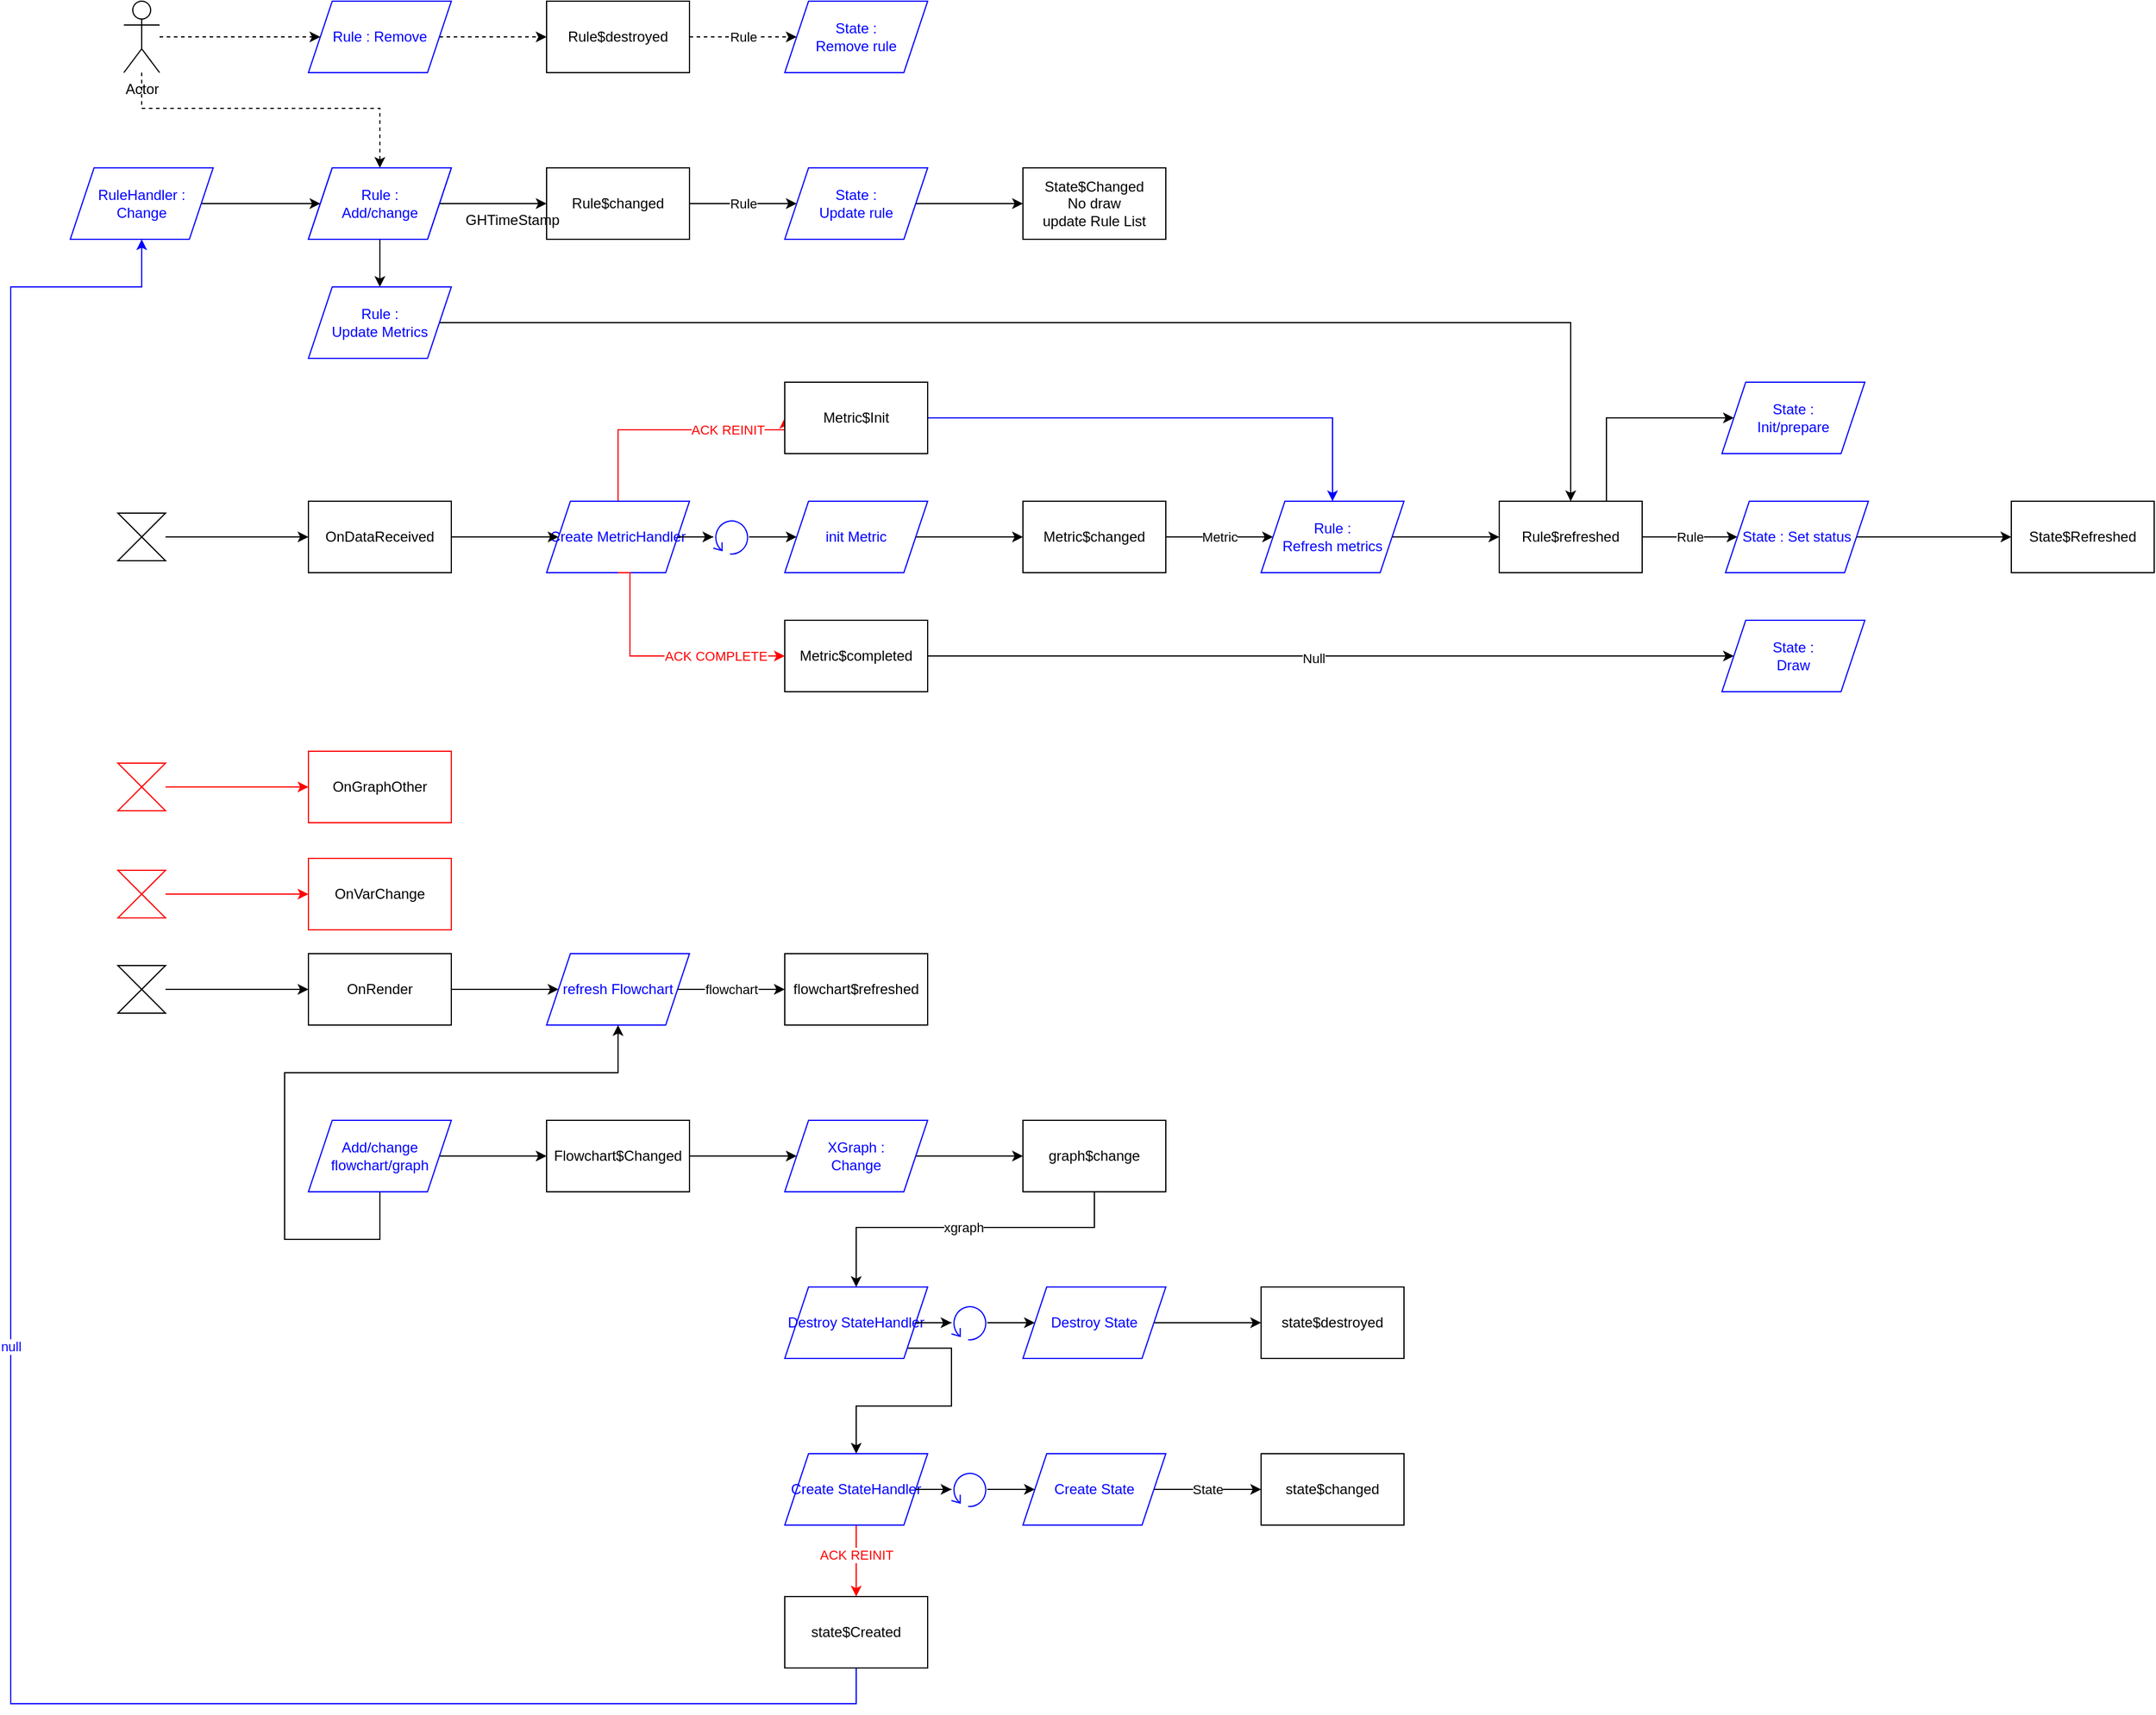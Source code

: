 <mxfile version="13.10.0" type="embed" pages="2">
    <diagram id="-gxZ7zSGZgVWtbLPsJhr" name="Events">
        <mxGraphModel dx="2189" dy="1959" grid="1" gridSize="10" guides="1" tooltips="1" connect="1" arrows="1" fold="1" page="1" pageScale="1" pageWidth="827" pageHeight="1169" math="0" shadow="0">
            <root>
                <mxCell id="0"/>
                <mxCell id="1" parent="0"/>
                <mxCell id="lSefk6oyLwJzMAvR96mR-3" value="Rule" style="edgeStyle=orthogonalEdgeStyle;rounded=0;orthogonalLoop=1;jettySize=auto;html=1;exitX=1;exitY=0.5;exitDx=0;exitDy=0;" parent="1" source="lSefk6oyLwJzMAvR96mR-74" target="lSefk6oyLwJzMAvR96mR-2" edge="1">
                    <mxGeometry relative="1" as="geometry">
                        <mxPoint x="-40" y="50" as="sourcePoint"/>
                    </mxGeometry>
                </mxCell>
                <mxCell id="lSefk6oyLwJzMAvR96mR-20" style="edgeStyle=orthogonalEdgeStyle;rounded=0;orthogonalLoop=1;jettySize=auto;html=1;entryX=0;entryY=0.5;entryDx=0;entryDy=0;" parent="1" source="lSefk6oyLwJzMAvR96mR-2" target="lSefk6oyLwJzMAvR96mR-4" edge="1">
                    <mxGeometry relative="1" as="geometry"/>
                </mxCell>
                <mxCell id="lSefk6oyLwJzMAvR96mR-2" value="State :&lt;br&gt;Update rule" style="shape=parallelogram;perimeter=parallelogramPerimeter;whiteSpace=wrap;html=1;fixedSize=1;fontFamily=Helvetica;fontSize=12;align=center;fillColor=#ffffff;strokeColor=#0000FF;fontColor=#0000FF;" parent="1" vertex="1">
                    <mxGeometry x="40" y="20" width="120" height="60" as="geometry"/>
                </mxCell>
                <mxCell id="lSefk6oyLwJzMAvR96mR-4" value="State$Changed&lt;br&gt;No draw&lt;br&gt;update Rule List" style="whiteSpace=wrap;html=1;rounded=0;" parent="1" vertex="1">
                    <mxGeometry x="240" y="20" width="120" height="60" as="geometry"/>
                </mxCell>
                <mxCell id="lSefk6oyLwJzMAvR96mR-8" value="Metric" style="edgeStyle=orthogonalEdgeStyle;rounded=0;orthogonalLoop=1;jettySize=auto;html=1;entryX=0;entryY=0.5;entryDx=0;entryDy=0;" parent="1" source="lSefk6oyLwJzMAvR96mR-6" target="lSefk6oyLwJzMAvR96mR-7" edge="1">
                    <mxGeometry relative="1" as="geometry"/>
                </mxCell>
                <mxCell id="lSefk6oyLwJzMAvR96mR-6" value="Metric$changed" style="rounded=0;whiteSpace=wrap;html=1;" parent="1" vertex="1">
                    <mxGeometry x="240" y="300" width="120" height="60" as="geometry"/>
                </mxCell>
                <mxCell id="lSefk6oyLwJzMAvR96mR-10" style="edgeStyle=orthogonalEdgeStyle;rounded=0;orthogonalLoop=1;jettySize=auto;html=1;entryX=0;entryY=0.5;entryDx=0;entryDy=0;" parent="1" source="lSefk6oyLwJzMAvR96mR-7" target="lSefk6oyLwJzMAvR96mR-9" edge="1">
                    <mxGeometry relative="1" as="geometry"/>
                </mxCell>
                <mxCell id="lSefk6oyLwJzMAvR96mR-7" value="Rule :&lt;br&gt;Refresh metrics" style="shape=parallelogram;perimeter=parallelogramPerimeter;whiteSpace=wrap;html=1;fixedSize=1;fontFamily=Helvetica;fontSize=12;align=center;fillColor=#ffffff;strokeColor=#0000FF;fontColor=#0000FF;" parent="1" vertex="1">
                    <mxGeometry x="440" y="300" width="120" height="60" as="geometry"/>
                </mxCell>
                <mxCell id="lSefk6oyLwJzMAvR96mR-12" value="Rule" style="edgeStyle=orthogonalEdgeStyle;rounded=0;orthogonalLoop=1;jettySize=auto;html=1;" parent="1" source="lSefk6oyLwJzMAvR96mR-9" target="lSefk6oyLwJzMAvR96mR-11" edge="1">
                    <mxGeometry relative="1" as="geometry"/>
                </mxCell>
                <mxCell id="13" style="edgeStyle=orthogonalEdgeStyle;rounded=0;orthogonalLoop=1;jettySize=auto;html=1;entryX=0;entryY=0.5;entryDx=0;entryDy=0;exitX=0.75;exitY=0;exitDx=0;exitDy=0;" edge="1" parent="1" source="lSefk6oyLwJzMAvR96mR-9" target="4">
                    <mxGeometry relative="1" as="geometry">
                        <Array as="points">
                            <mxPoint x="730" y="230"/>
                        </Array>
                    </mxGeometry>
                </mxCell>
                <mxCell id="lSefk6oyLwJzMAvR96mR-9" value="Rule$refreshed" style="rounded=0;whiteSpace=wrap;html=1;" parent="1" vertex="1">
                    <mxGeometry x="640" y="300" width="120" height="60" as="geometry"/>
                </mxCell>
                <mxCell id="lSefk6oyLwJzMAvR96mR-14" value="" style="edgeStyle=orthogonalEdgeStyle;rounded=0;orthogonalLoop=1;jettySize=auto;html=1;" parent="1" source="lSefk6oyLwJzMAvR96mR-11" target="lSefk6oyLwJzMAvR96mR-13" edge="1">
                    <mxGeometry relative="1" as="geometry"/>
                </mxCell>
                <mxCell id="lSefk6oyLwJzMAvR96mR-11" value="State : Set status" style="shape=parallelogram;perimeter=parallelogramPerimeter;whiteSpace=wrap;html=1;fixedSize=1;fontFamily=Helvetica;fontSize=12;align=center;fillColor=#ffffff;strokeColor=#0000FF;fontColor=#0000FF;" parent="1" vertex="1">
                    <mxGeometry x="830" y="300" width="120" height="60" as="geometry"/>
                </mxCell>
                <mxCell id="lSefk6oyLwJzMAvR96mR-13" value="State$Refreshed" style="whiteSpace=wrap;html=1;rounded=0;" parent="1" vertex="1">
                    <mxGeometry x="1070" y="300" width="120" height="60" as="geometry"/>
                </mxCell>
                <mxCell id="lSefk6oyLwJzMAvR96mR-22" value="ACK REINIT" style="edgeStyle=orthogonalEdgeStyle;rounded=0;orthogonalLoop=1;jettySize=auto;html=1;exitX=0.5;exitY=0;exitDx=0;exitDy=0;strokeColor=#FF0000;fontColor=#FF0000;entryX=0;entryY=0.5;entryDx=0;entryDy=0;" parent="1" source="lSefk6oyLwJzMAvR96mR-21" target="lSefk6oyLwJzMAvR96mR-15" edge="1">
                    <mxGeometry x="0.442" relative="1" as="geometry">
                        <mxPoint x="10" y="260" as="sourcePoint"/>
                        <mxPoint x="330" y="361" as="targetPoint"/>
                        <Array as="points">
                            <mxPoint x="-100" y="240"/>
                        </Array>
                        <mxPoint as="offset"/>
                    </mxGeometry>
                </mxCell>
                <mxCell id="lSefk6oyLwJzMAvR96mR-73" style="edgeStyle=orthogonalEdgeStyle;rounded=0;orthogonalLoop=1;jettySize=auto;html=1;entryX=0;entryY=0.5;entryDx=0;entryDy=0;" parent="1" source="lSefk6oyLwJzMAvR96mR-29" target="lSefk6oyLwJzMAvR96mR-90" edge="1">
                    <mxGeometry relative="1" as="geometry"/>
                </mxCell>
                <mxCell id="lSefk6oyLwJzMAvR96mR-21" value="Create MetricHandler" style="shape=parallelogram;perimeter=parallelogramPerimeter;whiteSpace=wrap;html=1;fixedSize=1;fontFamily=Helvetica;fontSize=12;align=center;fillColor=#ffffff;strokeColor=#0000FF;fontColor=#0000FF;" parent="1" vertex="1">
                    <mxGeometry x="-160" y="300" width="120" height="60" as="geometry"/>
                </mxCell>
                <mxCell id="lSefk6oyLwJzMAvR96mR-24" style="edgeStyle=orthogonalEdgeStyle;rounded=0;orthogonalLoop=1;jettySize=auto;html=1;entryX=0;entryY=0.5;entryDx=0;entryDy=0;" parent="1" source="lSefk6oyLwJzMAvR96mR-23" target="lSefk6oyLwJzMAvR96mR-21" edge="1">
                    <mxGeometry relative="1" as="geometry"/>
                </mxCell>
                <mxCell id="lSefk6oyLwJzMAvR96mR-23" value="OnDataReceived" style="rounded=0;whiteSpace=wrap;html=1;" parent="1" vertex="1">
                    <mxGeometry x="-360" y="300" width="120" height="60" as="geometry"/>
                </mxCell>
                <mxCell id="lSefk6oyLwJzMAvR96mR-34" value="" style="edgeStyle=orthogonalEdgeStyle;rounded=0;orthogonalLoop=1;jettySize=auto;html=1;" parent="1" source="lSefk6oyLwJzMAvR96mR-30" target="lSefk6oyLwJzMAvR96mR-33" edge="1">
                    <mxGeometry relative="1" as="geometry"/>
                </mxCell>
                <mxCell id="lSefk6oyLwJzMAvR96mR-30" value="OnRender" style="rounded=0;whiteSpace=wrap;html=1;" parent="1" vertex="1">
                    <mxGeometry x="-360" y="680" width="120" height="60" as="geometry"/>
                </mxCell>
                <mxCell id="lSefk6oyLwJzMAvR96mR-58" value="flowchart" style="edgeStyle=orthogonalEdgeStyle;rounded=0;orthogonalLoop=1;jettySize=auto;html=1;entryX=0;entryY=0.5;entryDx=0;entryDy=0;" parent="1" source="lSefk6oyLwJzMAvR96mR-33" target="lSefk6oyLwJzMAvR96mR-57" edge="1">
                    <mxGeometry relative="1" as="geometry"/>
                </mxCell>
                <mxCell id="lSefk6oyLwJzMAvR96mR-33" value="refresh Flowchart" style="shape=parallelogram;perimeter=parallelogramPerimeter;whiteSpace=wrap;html=1;fixedSize=1;fontFamily=Helvetica;fontSize=12;align=center;fillColor=#ffffff;strokeColor=#0000FF;fontColor=#0000FF;" parent="1" vertex="1">
                    <mxGeometry x="-160" y="680" width="120" height="60" as="geometry"/>
                </mxCell>
                <mxCell id="sZPJPHq9Ar7SICgxoAq_-8" style="edgeStyle=orthogonalEdgeStyle;rounded=0;orthogonalLoop=1;jettySize=auto;html=1;entryX=0;entryY=0.5;entryDx=0;entryDy=0;" parent="1" source="lSefk6oyLwJzMAvR96mR-35" target="sZPJPHq9Ar7SICgxoAq_-6" edge="1">
                    <mxGeometry relative="1" as="geometry"/>
                </mxCell>
                <mxCell id="lSefk6oyLwJzMAvR96mR-35" value="Flowchart$Changed" style="rounded=0;whiteSpace=wrap;html=1;" parent="1" vertex="1">
                    <mxGeometry x="-160" y="820" width="120" height="60" as="geometry"/>
                </mxCell>
                <mxCell id="lSefk6oyLwJzMAvR96mR-46" value="" style="edgeStyle=orthogonalEdgeStyle;rounded=0;orthogonalLoop=1;jettySize=auto;html=1;" parent="1" source="lSefk6oyLwJzMAvR96mR-28" target="lSefk6oyLwJzMAvR96mR-45" edge="1">
                    <mxGeometry relative="1" as="geometry"/>
                </mxCell>
                <mxCell id="sZPJPHq9Ar7SICgxoAq_-11" style="edgeStyle=orthogonalEdgeStyle;rounded=0;orthogonalLoop=1;jettySize=auto;html=1;exitX=1;exitY=1;exitDx=0;exitDy=0;" parent="1" source="lSefk6oyLwJzMAvR96mR-44" target="lSefk6oyLwJzMAvR96mR-49" edge="1">
                    <mxGeometry relative="1" as="geometry">
                        <Array as="points">
                            <mxPoint x="180" y="1011"/>
                            <mxPoint x="180" y="1060"/>
                            <mxPoint x="100" y="1060"/>
                        </Array>
                    </mxGeometry>
                </mxCell>
                <mxCell id="lSefk6oyLwJzMAvR96mR-44" value="Destroy StateHandler" style="shape=parallelogram;perimeter=parallelogramPerimeter;whiteSpace=wrap;html=1;fixedSize=1;fontFamily=Helvetica;fontSize=12;align=center;fillColor=#ffffff;strokeColor=#0000FF;fontColor=#0000FF;" parent="1" vertex="1">
                    <mxGeometry x="40" y="960" width="120" height="60" as="geometry"/>
                </mxCell>
                <mxCell id="lSefk6oyLwJzMAvR96mR-64" value="" style="edgeStyle=orthogonalEdgeStyle;rounded=0;orthogonalLoop=1;jettySize=auto;html=1;" parent="1" source="lSefk6oyLwJzMAvR96mR-45" target="lSefk6oyLwJzMAvR96mR-63" edge="1">
                    <mxGeometry relative="1" as="geometry"/>
                </mxCell>
                <mxCell id="lSefk6oyLwJzMAvR96mR-45" value="Destroy State" style="shape=parallelogram;perimeter=parallelogramPerimeter;whiteSpace=wrap;html=1;fixedSize=1;fontFamily=Helvetica;fontSize=12;align=center;fillColor=#ffffff;strokeColor=#0000FF;fontColor=#0000FF;" parent="1" vertex="1">
                    <mxGeometry x="240" y="960" width="120" height="60" as="geometry"/>
                </mxCell>
                <mxCell id="lSefk6oyLwJzMAvR96mR-80" style="edgeStyle=orthogonalEdgeStyle;rounded=0;orthogonalLoop=1;jettySize=auto;html=1;entryX=0;entryY=0.5;entryDx=0;entryDy=0;strokeColor=#000000;" parent="1" source="lSefk6oyLwJzMAvR96mR-41" target="lSefk6oyLwJzMAvR96mR-79" edge="1">
                    <mxGeometry relative="1" as="geometry"/>
                </mxCell>
                <mxCell id="lSefk6oyLwJzMAvR96mR-85" style="edgeStyle=orthogonalEdgeStyle;rounded=0;orthogonalLoop=1;jettySize=auto;html=1;entryX=0.5;entryY=0;entryDx=0;entryDy=0;strokeColor=#FF0000;fontColor=#FF0000;exitX=0.5;exitY=1;exitDx=0;exitDy=0;" parent="1" source="lSefk6oyLwJzMAvR96mR-49" target="lSefk6oyLwJzMAvR96mR-88" edge="1">
                    <mxGeometry relative="1" as="geometry">
                        <Array as="points">
                            <mxPoint x="100" y="1180"/>
                            <mxPoint x="100" y="1180"/>
                        </Array>
                    </mxGeometry>
                </mxCell>
                <mxCell id="lSefk6oyLwJzMAvR96mR-86" value="ACK REINIT" style="edgeLabel;html=1;align=center;verticalAlign=middle;resizable=0;points=[];fontColor=#FF0000;" parent="lSefk6oyLwJzMAvR96mR-85" vertex="1" connectable="0">
                    <mxGeometry x="-0.526" y="-1" relative="1" as="geometry">
                        <mxPoint x="1" y="11.18" as="offset"/>
                    </mxGeometry>
                </mxCell>
                <mxCell id="lSefk6oyLwJzMAvR96mR-49" value="Create StateHandler" style="shape=parallelogram;perimeter=parallelogramPerimeter;whiteSpace=wrap;html=1;fixedSize=1;fontFamily=Helvetica;fontSize=12;align=center;fillColor=#ffffff;strokeColor=#0000FF;fontColor=#0000FF;" parent="1" vertex="1">
                    <mxGeometry x="40" y="1100" width="120" height="60" as="geometry"/>
                </mxCell>
                <mxCell id="lSefk6oyLwJzMAvR96mR-55" value="" style="edgeStyle=orthogonalEdgeStyle;rounded=0;orthogonalLoop=1;jettySize=auto;html=1;dashed=1;" parent="1" source="lSefk6oyLwJzMAvR96mR-51" target="lSefk6oyLwJzMAvR96mR-54" edge="1">
                    <mxGeometry relative="1" as="geometry"/>
                </mxCell>
                <mxCell id="lSefk6oyLwJzMAvR96mR-51" value="Rule : Remove" style="shape=parallelogram;perimeter=parallelogramPerimeter;whiteSpace=wrap;html=1;fixedSize=1;fontFamily=Helvetica;fontSize=12;align=center;fillColor=#ffffff;strokeColor=#0000FF;fontColor=#0000FF;" parent="1" vertex="1">
                    <mxGeometry x="-360" y="-120" width="120" height="60" as="geometry"/>
                </mxCell>
                <mxCell id="lSefk6oyLwJzMAvR96mR-53" style="edgeStyle=orthogonalEdgeStyle;rounded=0;orthogonalLoop=1;jettySize=auto;html=1;entryX=0;entryY=0.5;entryDx=0;entryDy=0;dashed=1;" parent="1" source="lSefk6oyLwJzMAvR96mR-52" target="lSefk6oyLwJzMAvR96mR-51" edge="1">
                    <mxGeometry relative="1" as="geometry"/>
                </mxCell>
                <mxCell id="lSefk6oyLwJzMAvR96mR-87" style="edgeStyle=orthogonalEdgeStyle;rounded=0;orthogonalLoop=1;jettySize=auto;html=1;entryX=0.5;entryY=0;entryDx=0;entryDy=0;fontColor=#0000FF;dashed=1;" parent="1" source="lSefk6oyLwJzMAvR96mR-52" target="lSefk6oyLwJzMAvR96mR-76" edge="1">
                    <mxGeometry relative="1" as="geometry">
                        <Array as="points">
                            <mxPoint x="-500" y="-30"/>
                            <mxPoint x="-300" y="-30"/>
                        </Array>
                    </mxGeometry>
                </mxCell>
                <mxCell id="lSefk6oyLwJzMAvR96mR-52" value="Actor" style="shape=umlActor;verticalLabelPosition=bottom;verticalAlign=top;html=1;outlineConnect=0;" parent="1" vertex="1">
                    <mxGeometry x="-515" y="-120" width="30" height="60" as="geometry"/>
                </mxCell>
                <mxCell id="lSefk6oyLwJzMAvR96mR-56" value="Rule" style="edgeStyle=orthogonalEdgeStyle;rounded=0;orthogonalLoop=1;jettySize=auto;html=1;entryX=0;entryY=0.5;entryDx=0;entryDy=0;dashed=1;" parent="1" source="lSefk6oyLwJzMAvR96mR-54" target="6" edge="1">
                    <mxGeometry relative="1" as="geometry"/>
                </mxCell>
                <mxCell id="lSefk6oyLwJzMAvR96mR-54" value="Rule$destroyed" style="whiteSpace=wrap;html=1;rounded=0;" parent="1" vertex="1">
                    <mxGeometry x="-160" y="-120" width="120" height="60" as="geometry"/>
                </mxCell>
                <mxCell id="lSefk6oyLwJzMAvR96mR-57" value="flowchart$refreshed" style="rounded=0;whiteSpace=wrap;html=1;" parent="1" vertex="1">
                    <mxGeometry x="40" y="680" width="120" height="60" as="geometry"/>
                </mxCell>
                <mxCell id="lSefk6oyLwJzMAvR96mR-60" style="edgeStyle=orthogonalEdgeStyle;rounded=0;orthogonalLoop=1;jettySize=auto;html=1;entryX=0;entryY=0.5;entryDx=0;entryDy=0;" parent="1" source="lSefk6oyLwJzMAvR96mR-59" target="lSefk6oyLwJzMAvR96mR-23" edge="1">
                    <mxGeometry relative="1" as="geometry"/>
                </mxCell>
                <mxCell id="lSefk6oyLwJzMAvR96mR-59" value="" style="shape=collate;whiteSpace=wrap;html=1;" parent="1" vertex="1">
                    <mxGeometry x="-520" y="310" width="40" height="40" as="geometry"/>
                </mxCell>
                <mxCell id="lSefk6oyLwJzMAvR96mR-62" style="edgeStyle=orthogonalEdgeStyle;rounded=0;orthogonalLoop=1;jettySize=auto;html=1;entryX=0;entryY=0.5;entryDx=0;entryDy=0;" parent="1" source="lSefk6oyLwJzMAvR96mR-61" target="lSefk6oyLwJzMAvR96mR-30" edge="1">
                    <mxGeometry relative="1" as="geometry"/>
                </mxCell>
                <mxCell id="lSefk6oyLwJzMAvR96mR-61" value="" style="shape=collate;whiteSpace=wrap;html=1;" parent="1" vertex="1">
                    <mxGeometry x="-520" y="690" width="40" height="40" as="geometry"/>
                </mxCell>
                <mxCell id="lSefk6oyLwJzMAvR96mR-63" value="state$destroyed" style="whiteSpace=wrap;html=1;rounded=0;" parent="1" vertex="1">
                    <mxGeometry x="440" y="960" width="120" height="60" as="geometry"/>
                </mxCell>
                <mxCell id="lSefk6oyLwJzMAvR96mR-74" value="Rule$changed" style="rounded=0;whiteSpace=wrap;html=1;" parent="1" vertex="1">
                    <mxGeometry x="-160" y="20" width="120" height="60" as="geometry"/>
                </mxCell>
                <mxCell id="lSefk6oyLwJzMAvR96mR-77" style="edgeStyle=orthogonalEdgeStyle;rounded=0;orthogonalLoop=1;jettySize=auto;html=1;entryX=0;entryY=0.5;entryDx=0;entryDy=0;strokeColor=#000000;" parent="1" source="lSefk6oyLwJzMAvR96mR-76" target="lSefk6oyLwJzMAvR96mR-74" edge="1">
                    <mxGeometry relative="1" as="geometry"/>
                </mxCell>
                <mxCell id="lSefk6oyLwJzMAvR96mR-76" value="Rule : Add/change" style="shape=parallelogram;perimeter=parallelogramPerimeter;whiteSpace=wrap;html=1;fixedSize=1;fontFamily=Helvetica;fontSize=12;align=center;fillColor=#ffffff;strokeColor=#0000FF;fontColor=#0000FF;" parent="1" vertex="1">
                    <mxGeometry x="-360" y="20" width="120" height="60" as="geometry"/>
                </mxCell>
                <mxCell id="lSefk6oyLwJzMAvR96mR-82" value="State" style="edgeStyle=orthogonalEdgeStyle;rounded=0;orthogonalLoop=1;jettySize=auto;html=1;entryX=0;entryY=0.5;entryDx=0;entryDy=0;strokeColor=#000000;" parent="1" source="lSefk6oyLwJzMAvR96mR-79" target="lSefk6oyLwJzMAvR96mR-81" edge="1">
                    <mxGeometry relative="1" as="geometry"/>
                </mxCell>
                <mxCell id="lSefk6oyLwJzMAvR96mR-79" value="Create State" style="shape=parallelogram;perimeter=parallelogramPerimeter;whiteSpace=wrap;html=1;fixedSize=1;fontFamily=Helvetica;fontSize=12;align=center;fillColor=#ffffff;strokeColor=#0000FF;fontColor=#0000FF;" parent="1" vertex="1">
                    <mxGeometry x="240" y="1100" width="120" height="60" as="geometry"/>
                </mxCell>
                <mxCell id="lSefk6oyLwJzMAvR96mR-81" value="state$changed" style="whiteSpace=wrap;html=1;rounded=0;" parent="1" vertex="1">
                    <mxGeometry x="440" y="1100" width="120" height="60" as="geometry"/>
                </mxCell>
                <mxCell id="lSefk6oyLwJzMAvR96mR-84" style="edgeStyle=orthogonalEdgeStyle;rounded=0;orthogonalLoop=1;jettySize=auto;html=1;entryX=0;entryY=0.5;entryDx=0;entryDy=0;strokeColor=#000000;" parent="1" source="lSefk6oyLwJzMAvR96mR-83" target="lSefk6oyLwJzMAvR96mR-76" edge="1">
                    <mxGeometry relative="1" as="geometry"/>
                </mxCell>
                <mxCell id="lSefk6oyLwJzMAvR96mR-83" value="RuleHandler : Change" style="shape=parallelogram;perimeter=parallelogramPerimeter;whiteSpace=wrap;html=1;fixedSize=1;fontFamily=Helvetica;fontSize=12;align=center;fillColor=#ffffff;strokeColor=#0000FF;fontColor=#0000FF;" parent="1" vertex="1">
                    <mxGeometry x="-560" y="20" width="120" height="60" as="geometry"/>
                </mxCell>
                <mxCell id="lSefk6oyLwJzMAvR96mR-18" value="null" style="edgeStyle=orthogonalEdgeStyle;rounded=0;orthogonalLoop=1;jettySize=auto;html=1;strokeColor=#0000FF;fontColor=#0000FF;entryX=0.5;entryY=1;entryDx=0;entryDy=0;" parent="1" source="lSefk6oyLwJzMAvR96mR-88" target="lSefk6oyLwJzMAvR96mR-83" edge="1">
                    <mxGeometry relative="1" as="geometry">
                        <Array as="points">
                            <mxPoint x="100" y="1310"/>
                            <mxPoint x="-610" y="1310"/>
                            <mxPoint x="-610" y="120"/>
                            <mxPoint x="-500" y="120"/>
                        </Array>
                    </mxGeometry>
                </mxCell>
                <mxCell id="lSefk6oyLwJzMAvR96mR-88" value="state$Created" style="whiteSpace=wrap;html=1;rounded=0;" parent="1" vertex="1">
                    <mxGeometry x="40" y="1220" width="120" height="60" as="geometry"/>
                </mxCell>
                <mxCell id="lSefk6oyLwJzMAvR96mR-91" style="edgeStyle=orthogonalEdgeStyle;rounded=0;orthogonalLoop=1;jettySize=auto;html=1;entryX=0;entryY=0.5;entryDx=0;entryDy=0;strokeColor=#000000;fontColor=#0000FF;" parent="1" source="lSefk6oyLwJzMAvR96mR-90" target="lSefk6oyLwJzMAvR96mR-6" edge="1">
                    <mxGeometry relative="1" as="geometry">
                        <Array as="points">
                            <mxPoint x="220" y="330"/>
                            <mxPoint x="220" y="330"/>
                        </Array>
                    </mxGeometry>
                </mxCell>
                <mxCell id="lSefk6oyLwJzMAvR96mR-90" value="init Metric" style="shape=parallelogram;perimeter=parallelogramPerimeter;whiteSpace=wrap;html=1;fixedSize=1;fontFamily=Helvetica;fontSize=12;align=center;fillColor=#ffffff;strokeColor=#0000FF;fontColor=#0000FF;" parent="1" vertex="1">
                    <mxGeometry x="40" y="300" width="120" height="60" as="geometry"/>
                </mxCell>
                <mxCell id="lSefk6oyLwJzMAvR96mR-16" style="edgeStyle=orthogonalEdgeStyle;rounded=0;orthogonalLoop=1;jettySize=auto;html=1;strokeColor=#0000FF;fontColor=#0000FF;entryX=0.5;entryY=0;entryDx=0;entryDy=0;" parent="1" source="lSefk6oyLwJzMAvR96mR-15" target="lSefk6oyLwJzMAvR96mR-7" edge="1">
                    <mxGeometry relative="1" as="geometry">
                        <mxPoint x="400" y="240" as="targetPoint"/>
                    </mxGeometry>
                </mxCell>
                <mxCell id="lSefk6oyLwJzMAvR96mR-15" value="Metric$Init" style="rounded=0;whiteSpace=wrap;html=1;" parent="1" vertex="1">
                    <mxGeometry x="40" y="200" width="120" height="60" as="geometry"/>
                </mxCell>
                <mxCell id="lSefk6oyLwJzMAvR96mR-26" style="edgeStyle=orthogonalEdgeStyle;rounded=0;orthogonalLoop=1;jettySize=auto;html=1;entryX=0;entryY=0.5;entryDx=0;entryDy=0;fontColor=#0000FF;" parent="1" source="lSefk6oyLwJzMAvR96mR-25" target="lSefk6oyLwJzMAvR96mR-35" edge="1">
                    <mxGeometry relative="1" as="geometry"/>
                </mxCell>
                <mxCell id="lSefk6oyLwJzMAvR96mR-27" style="edgeStyle=orthogonalEdgeStyle;rounded=0;orthogonalLoop=1;jettySize=auto;html=1;entryX=0.5;entryY=1;entryDx=0;entryDy=0;strokeColor=#000000;fontColor=#0000FF;exitX=0.5;exitY=1;exitDx=0;exitDy=0;" parent="1" source="lSefk6oyLwJzMAvR96mR-25" target="lSefk6oyLwJzMAvR96mR-33" edge="1">
                    <mxGeometry relative="1" as="geometry">
                        <Array as="points">
                            <mxPoint x="-300" y="920"/>
                            <mxPoint x="-380" y="920"/>
                            <mxPoint x="-380" y="780"/>
                            <mxPoint x="-100" y="780"/>
                        </Array>
                    </mxGeometry>
                </mxCell>
                <mxCell id="lSefk6oyLwJzMAvR96mR-25" value="Add/change flowchart/graph" style="shape=parallelogram;perimeter=parallelogramPerimeter;whiteSpace=wrap;html=1;fixedSize=1;fontFamily=Helvetica;fontSize=12;align=center;fillColor=#ffffff;strokeColor=#0000FF;fontColor=#0000FF;" parent="1" vertex="1">
                    <mxGeometry x="-360" y="820" width="120" height="60" as="geometry"/>
                </mxCell>
                <mxCell id="lSefk6oyLwJzMAvR96mR-29" value="" style="shape=mxgraph.bpmn.loop;html=1;outlineConnect=0;strokeColor=#0000FF;fontColor=#0000FF;" parent="1" vertex="1">
                    <mxGeometry x="-20" y="315" width="30" height="30" as="geometry"/>
                </mxCell>
                <mxCell id="lSefk6oyLwJzMAvR96mR-31" style="edgeStyle=orthogonalEdgeStyle;rounded=0;orthogonalLoop=1;jettySize=auto;html=1;entryX=0;entryY=0.5;entryDx=0;entryDy=0;" parent="1" source="lSefk6oyLwJzMAvR96mR-21" target="lSefk6oyLwJzMAvR96mR-29" edge="1">
                    <mxGeometry relative="1" as="geometry">
                        <mxPoint x="-50" y="330" as="sourcePoint"/>
                        <mxPoint x="50" y="330" as="targetPoint"/>
                    </mxGeometry>
                </mxCell>
                <mxCell id="lSefk6oyLwJzMAvR96mR-28" value="" style="shape=mxgraph.bpmn.loop;html=1;outlineConnect=0;strokeColor=#0000FF;fontColor=#0000FF;" parent="1" vertex="1">
                    <mxGeometry x="180" y="975" width="30" height="30" as="geometry"/>
                </mxCell>
                <mxCell id="lSefk6oyLwJzMAvR96mR-36" value="" style="edgeStyle=orthogonalEdgeStyle;rounded=0;orthogonalLoop=1;jettySize=auto;html=1;" parent="1" source="lSefk6oyLwJzMAvR96mR-44" target="lSefk6oyLwJzMAvR96mR-28" edge="1">
                    <mxGeometry relative="1" as="geometry">
                        <mxPoint x="150" y="990" as="sourcePoint"/>
                        <mxPoint x="250" y="990" as="targetPoint"/>
                    </mxGeometry>
                </mxCell>
                <mxCell id="lSefk6oyLwJzMAvR96mR-41" value="" style="shape=mxgraph.bpmn.loop;html=1;outlineConnect=0;strokeColor=#0000FF;fontColor=#0000FF;" parent="1" vertex="1">
                    <mxGeometry x="180" y="1115" width="30" height="30" as="geometry"/>
                </mxCell>
                <mxCell id="lSefk6oyLwJzMAvR96mR-42" style="edgeStyle=orthogonalEdgeStyle;rounded=0;orthogonalLoop=1;jettySize=auto;html=1;entryX=0;entryY=0.5;entryDx=0;entryDy=0;strokeColor=#000000;" parent="1" source="lSefk6oyLwJzMAvR96mR-49" target="lSefk6oyLwJzMAvR96mR-41" edge="1">
                    <mxGeometry relative="1" as="geometry">
                        <mxPoint x="150" y="1130" as="sourcePoint"/>
                        <mxPoint x="250" y="1130" as="targetPoint"/>
                    </mxGeometry>
                </mxCell>
                <mxCell id="lSefk6oyLwJzMAvR96mR-50" style="edgeStyle=orthogonalEdgeStyle;rounded=0;orthogonalLoop=1;jettySize=auto;html=1;entryX=0.5;entryY=0;entryDx=0;entryDy=0;fontColor=#0000FF;" parent="1" source="lSefk6oyLwJzMAvR96mR-43" target="lSefk6oyLwJzMAvR96mR-47" edge="1">
                    <mxGeometry relative="1" as="geometry"/>
                </mxCell>
                <mxCell id="lSefk6oyLwJzMAvR96mR-43" value="Rule :&lt;br&gt;Add/change" style="shape=parallelogram;perimeter=parallelogramPerimeter;whiteSpace=wrap;html=1;fixedSize=1;fontFamily=Helvetica;fontSize=12;align=center;fillColor=#ffffff;strokeColor=#0000FF;fontColor=#0000FF;" parent="1" vertex="1">
                    <mxGeometry x="-360" y="20" width="120" height="60" as="geometry"/>
                </mxCell>
                <mxCell id="lSefk6oyLwJzMAvR96mR-65" style="edgeStyle=orthogonalEdgeStyle;rounded=0;orthogonalLoop=1;jettySize=auto;html=1;entryX=0.5;entryY=0;entryDx=0;entryDy=0;strokeColor=#000000;fontColor=#0000FF;" parent="1" source="lSefk6oyLwJzMAvR96mR-47" target="lSefk6oyLwJzMAvR96mR-9" edge="1">
                    <mxGeometry relative="1" as="geometry">
                        <Array as="points">
                            <mxPoint x="700" y="150"/>
                        </Array>
                    </mxGeometry>
                </mxCell>
                <mxCell id="lSefk6oyLwJzMAvR96mR-47" value="Rule :&lt;br&gt;Update Metrics" style="shape=parallelogram;perimeter=parallelogramPerimeter;whiteSpace=wrap;html=1;fixedSize=1;fontFamily=Helvetica;fontSize=12;align=center;fillColor=#ffffff;strokeColor=#0000FF;fontColor=#0000FF;" parent="1" vertex="1">
                    <mxGeometry x="-360" y="120" width="120" height="60" as="geometry"/>
                </mxCell>
                <mxCell id="lSefk6oyLwJzMAvR96mR-66" value="OnGraphOther" style="rounded=0;whiteSpace=wrap;html=1;strokeColor=#FF0000;" parent="1" vertex="1">
                    <mxGeometry x="-360" y="510" width="120" height="60" as="geometry"/>
                </mxCell>
                <mxCell id="lSefk6oyLwJzMAvR96mR-67" style="edgeStyle=orthogonalEdgeStyle;rounded=0;orthogonalLoop=1;jettySize=auto;html=1;entryX=0;entryY=0.5;entryDx=0;entryDy=0;strokeColor=#FF0000;" parent="1" source="lSefk6oyLwJzMAvR96mR-68" target="lSefk6oyLwJzMAvR96mR-66" edge="1">
                    <mxGeometry relative="1" as="geometry"/>
                </mxCell>
                <mxCell id="lSefk6oyLwJzMAvR96mR-68" value="" style="shape=collate;whiteSpace=wrap;html=1;strokeColor=#FF0000;" parent="1" vertex="1">
                    <mxGeometry x="-520" y="520" width="40" height="40" as="geometry"/>
                </mxCell>
                <mxCell id="lSefk6oyLwJzMAvR96mR-70" value="OnVarChange" style="rounded=0;whiteSpace=wrap;html=1;strokeColor=#FF0000;" parent="1" vertex="1">
                    <mxGeometry x="-360" y="600" width="120" height="60" as="geometry"/>
                </mxCell>
                <mxCell id="lSefk6oyLwJzMAvR96mR-71" style="edgeStyle=orthogonalEdgeStyle;rounded=0;orthogonalLoop=1;jettySize=auto;html=1;entryX=0;entryY=0.5;entryDx=0;entryDy=0;strokeColor=#FF0000;" parent="1" source="lSefk6oyLwJzMAvR96mR-72" target="lSefk6oyLwJzMAvR96mR-70" edge="1">
                    <mxGeometry relative="1" as="geometry"/>
                </mxCell>
                <mxCell id="lSefk6oyLwJzMAvR96mR-72" value="" style="shape=collate;whiteSpace=wrap;html=1;strokeColor=#FF0000;" parent="1" vertex="1">
                    <mxGeometry x="-520" y="610" width="40" height="40" as="geometry"/>
                </mxCell>
                <mxCell id="4" value="State :&lt;br&gt;Init/prepare" style="shape=parallelogram;perimeter=parallelogramPerimeter;whiteSpace=wrap;html=1;fixedSize=1;fontFamily=Helvetica;fontSize=12;align=center;fillColor=#ffffff;strokeColor=#0000FF;fontColor=#0000FF;" parent="1" vertex="1">
                    <mxGeometry x="827" y="200" width="120" height="60" as="geometry"/>
                </mxCell>
                <mxCell id="6" value="State :&lt;br&gt;Remove rule" style="shape=parallelogram;perimeter=parallelogramPerimeter;whiteSpace=wrap;html=1;fixedSize=1;fontFamily=Helvetica;fontSize=12;align=center;fillColor=#ffffff;strokeColor=#0000FF;fontColor=#0000FF;" parent="1" vertex="1">
                    <mxGeometry x="40" y="-120" width="120" height="60" as="geometry"/>
                </mxCell>
                <mxCell id="sZPJPHq9Ar7SICgxoAq_-12" style="edgeStyle=orthogonalEdgeStyle;rounded=0;orthogonalLoop=1;jettySize=auto;html=1;entryX=0;entryY=0.5;entryDx=0;entryDy=0;" parent="1" source="sZPJPHq9Ar7SICgxoAq_-6" target="sZPJPHq9Ar7SICgxoAq_-7" edge="1">
                    <mxGeometry relative="1" as="geometry"/>
                </mxCell>
                <mxCell id="sZPJPHq9Ar7SICgxoAq_-6" value="XGraph :&lt;br&gt;Change" style="shape=parallelogram;perimeter=parallelogramPerimeter;whiteSpace=wrap;html=1;fixedSize=1;fontFamily=Helvetica;fontSize=12;align=center;fillColor=#ffffff;strokeColor=#0000FF;fontColor=#0000FF;" parent="1" vertex="1">
                    <mxGeometry x="40" y="820" width="120" height="60" as="geometry"/>
                </mxCell>
                <mxCell id="sZPJPHq9Ar7SICgxoAq_-10" value="xgraph" style="edgeStyle=orthogonalEdgeStyle;rounded=0;orthogonalLoop=1;jettySize=auto;html=1;" parent="1" source="sZPJPHq9Ar7SICgxoAq_-7" target="lSefk6oyLwJzMAvR96mR-44" edge="1">
                    <mxGeometry relative="1" as="geometry">
                        <Array as="points">
                            <mxPoint x="300" y="910"/>
                            <mxPoint x="100" y="910"/>
                        </Array>
                    </mxGeometry>
                </mxCell>
                <mxCell id="sZPJPHq9Ar7SICgxoAq_-7" value="graph$change" style="rounded=0;whiteSpace=wrap;html=1;" parent="1" vertex="1">
                    <mxGeometry x="240" y="820" width="120" height="60" as="geometry"/>
                </mxCell>
                <mxCell id="9" style="edgeStyle=orthogonalEdgeStyle;rounded=0;orthogonalLoop=1;jettySize=auto;html=1;" parent="1" source="7" target="11" edge="1">
                    <mxGeometry relative="1" as="geometry"/>
                </mxCell>
                <mxCell id="10" value="Null" style="edgeLabel;html=1;align=center;verticalAlign=middle;resizable=0;points=[];" parent="9" vertex="1" connectable="0">
                    <mxGeometry x="-0.044" y="-2" relative="1" as="geometry">
                        <mxPoint as="offset"/>
                    </mxGeometry>
                </mxCell>
                <mxCell id="7" value="Metric$completed" style="rounded=0;whiteSpace=wrap;html=1;" parent="1" vertex="1">
                    <mxGeometry x="40" y="400" width="120" height="60" as="geometry"/>
                </mxCell>
                <mxCell id="8" value="ACK COMPLETE" style="edgeStyle=orthogonalEdgeStyle;rounded=0;orthogonalLoop=1;jettySize=auto;html=1;exitX=0.5;exitY=1;exitDx=0;exitDy=0;strokeColor=#FF0000;fontColor=#FF0000;entryX=0;entryY=0.5;entryDx=0;entryDy=0;" parent="1" source="lSefk6oyLwJzMAvR96mR-21" target="7" edge="1">
                    <mxGeometry x="0.442" relative="1" as="geometry">
                        <mxPoint x="-90" y="310" as="sourcePoint"/>
                        <mxPoint x="60" y="250" as="targetPoint"/>
                        <Array as="points">
                            <mxPoint x="-90" y="360"/>
                            <mxPoint x="-90" y="430"/>
                        </Array>
                        <mxPoint as="offset"/>
                    </mxGeometry>
                </mxCell>
                <mxCell id="11" value="State :&lt;br&gt;Draw" style="shape=parallelogram;perimeter=parallelogramPerimeter;whiteSpace=wrap;html=1;fixedSize=1;fontFamily=Helvetica;fontSize=12;align=center;fillColor=#ffffff;strokeColor=#0000FF;fontColor=#0000FF;" parent="1" vertex="1">
                    <mxGeometry x="827" y="400" width="120" height="60" as="geometry"/>
                </mxCell>
                <mxCell id="12" value="GHTimeStamp" style="text;whiteSpace=wrap;html=1;" parent="1" vertex="1">
                    <mxGeometry x="-230" y="50" width="110" height="30" as="geometry"/>
                </mxCell>
            </root>
        </mxGraphModel>
    </diagram>
    <diagram id="HR8MZs9rAY2oyvJ7czHv" name="Page-2">
        &#xa;        &#xa;&#xa;
        <mxGraphModel dx="1554" dy="1707" grid="1" gridSize="10" guides="1" tooltips="1" connect="1" arrows="1" fold="1" page="1" pageScale="1" pageWidth="827" pageHeight="1169" math="0" shadow="0">
            &#xa;            &#xa;&#xa;
            <root>
                &#xa;                &#xa;&#xa;
                <mxCell id="IsOIPLMwaTwgxLWvCZHD-0"/>
                &#xa;                &#xa;&#xa;
                <mxCell id="IsOIPLMwaTwgxLWvCZHD-1" parent="IsOIPLMwaTwgxLWvCZHD-0"/>
                &#xa;                &#xa;&#xa;
                <mxCell id="C7xs5ECR3zfrBN1x9hyq-5" style="edgeStyle=orthogonalEdgeStyle;rounded=0;orthogonalLoop=1;jettySize=auto;html=1;entryX=0;entryY=0.5;entryDx=0;entryDy=0;" parent="IsOIPLMwaTwgxLWvCZHD-1" source="C7xs5ECR3zfrBN1x9hyq-0" target="C7xs5ECR3zfrBN1x9hyq-1" edge="1">
                    &#xa;                    &#xa;&#xa;
                    <mxGeometry relative="1" as="geometry"/>
                    &#xa;                    &#xa;&#xa;
                </mxCell>
                &#xa;                &#xa;&#xa;
                <mxCell id="C7xs5ECR3zfrBN1x9hyq-6" style="edgeStyle=orthogonalEdgeStyle;rounded=0;orthogonalLoop=1;jettySize=auto;html=1;entryX=0;entryY=0.5;entryDx=0;entryDy=0;" parent="IsOIPLMwaTwgxLWvCZHD-1" source="C7xs5ECR3zfrBN1x9hyq-0" target="C7xs5ECR3zfrBN1x9hyq-2" edge="1">
                    &#xa;                    &#xa;&#xa;
                    <mxGeometry relative="1" as="geometry"/>
                    &#xa;                    &#xa;&#xa;
                </mxCell>
                &#xa;                &#xa;&#xa;
                <mxCell id="C7xs5ECR3zfrBN1x9hyq-7" style="edgeStyle=orthogonalEdgeStyle;rounded=0;orthogonalLoop=1;jettySize=auto;html=1;entryX=0;entryY=0.5;entryDx=0;entryDy=0;" parent="IsOIPLMwaTwgxLWvCZHD-1" source="C7xs5ECR3zfrBN1x9hyq-0" target="C7xs5ECR3zfrBN1x9hyq-3" edge="1">
                    &#xa;                    &#xa;&#xa;
                    <mxGeometry relative="1" as="geometry"/>
                    &#xa;                    &#xa;&#xa;
                </mxCell>
                &#xa;                &#xa;&#xa;
                <mxCell id="C7xs5ECR3zfrBN1x9hyq-8" style="edgeStyle=orthogonalEdgeStyle;rounded=0;orthogonalLoop=1;jettySize=auto;html=1;entryX=0;entryY=0.5;entryDx=0;entryDy=0;" parent="IsOIPLMwaTwgxLWvCZHD-1" source="C7xs5ECR3zfrBN1x9hyq-0" target="C7xs5ECR3zfrBN1x9hyq-4" edge="1">
                    &#xa;                    &#xa;&#xa;
                    <mxGeometry relative="1" as="geometry"/>
                    &#xa;                    &#xa;&#xa;
                </mxCell>
                &#xa;                &#xa;&#xa;
                <mxCell id="C7xs5ECR3zfrBN1x9hyq-0" value="FlowchartHandler" style="rounded=1;whiteSpace=wrap;html=1;" parent="IsOIPLMwaTwgxLWvCZHD-1" vertex="1">
                    &#xa;                    &#xa;&#xa;
                    <mxGeometry x="30" y="130" width="120" height="60" as="geometry"/>
                    &#xa;                    &#xa;&#xa;
                </mxCell>
                &#xa;                &#xa;&#xa;
                <mxCell id="C7xs5ECR3zfrBN1x9hyq-10" style="edgeStyle=orthogonalEdgeStyle;rounded=0;orthogonalLoop=1;jettySize=auto;html=1;entryX=0;entryY=0.5;entryDx=0;entryDy=0;" parent="IsOIPLMwaTwgxLWvCZHD-1" source="C7xs5ECR3zfrBN1x9hyq-1" target="C7xs5ECR3zfrBN1x9hyq-9" edge="1">
                    &#xa;                    &#xa;&#xa;
                    <mxGeometry relative="1" as="geometry"/>
                    &#xa;                    &#xa;&#xa;
                </mxCell>
                &#xa;                &#xa;&#xa;
                <mxCell id="C7xs5ECR3zfrBN1x9hyq-1" value="Init()" style="rounded=0;whiteSpace=wrap;html=1;" parent="IsOIPLMwaTwgxLWvCZHD-1" vertex="1">
                    &#xa;                    &#xa;&#xa;
                    <mxGeometry x="240" y="-20" width="120" height="60" as="geometry"/>
                    &#xa;                    &#xa;&#xa;
                </mxCell>
                &#xa;                &#xa;&#xa;
                <mxCell id="C7xs5ECR3zfrBN1x9hyq-2" value="change()" style="rounded=0;whiteSpace=wrap;html=1;" parent="IsOIPLMwaTwgxLWvCZHD-1" vertex="1">
                    &#xa;                    &#xa;&#xa;
                    <mxGeometry x="240" y="80" width="120" height="60" as="geometry"/>
                    &#xa;                    &#xa;&#xa;
                </mxCell>
                &#xa;                &#xa;&#xa;
                <mxCell id="C7xs5ECR3zfrBN1x9hyq-3" value="refresh()" style="rounded=0;whiteSpace=wrap;html=1;" parent="IsOIPLMwaTwgxLWvCZHD-1" vertex="1">
                    &#xa;                    &#xa;&#xa;
                    <mxGeometry x="240" y="180" width="120" height="60" as="geometry"/>
                    &#xa;                    &#xa;&#xa;
                </mxCell>
                &#xa;                &#xa;&#xa;
                <mxCell id="C7xs5ECR3zfrBN1x9hyq-4" value="destroy()" style="rounded=0;whiteSpace=wrap;html=1;" parent="IsOIPLMwaTwgxLWvCZHD-1" vertex="1">
                    &#xa;                    &#xa;&#xa;
                    <mxGeometry x="240" y="280" width="120" height="60" as="geometry"/>
                    &#xa;                    &#xa;&#xa;
                </mxCell>
                &#xa;                &#xa;&#xa;
                <mxCell id="C7xs5ECR3zfrBN1x9hyq-12" style="edgeStyle=orthogonalEdgeStyle;rounded=0;orthogonalLoop=1;jettySize=auto;html=1;entryX=0;entryY=0.5;entryDx=0;entryDy=0;" parent="IsOIPLMwaTwgxLWvCZHD-1" source="C7xs5ECR3zfrBN1x9hyq-9" target="C7xs5ECR3zfrBN1x9hyq-11" edge="1">
                    &#xa;                    &#xa;&#xa;
                    <mxGeometry relative="1" as="geometry"/>
                    &#xa;                    &#xa;&#xa;
                </mxCell>
                &#xa;                &#xa;&#xa;
                <mxCell id="C7xs5ECR3zfrBN1x9hyq-9" value="flowchart" style="rounded=1;whiteSpace=wrap;html=1;" parent="IsOIPLMwaTwgxLWvCZHD-1" vertex="1">
                    &#xa;                    &#xa;&#xa;
                    <mxGeometry x="440" y="-120" width="120" height="60" as="geometry"/>
                    &#xa;                    &#xa;&#xa;
                </mxCell>
                &#xa;                &#xa;&#xa;
                <mxCell id="C7xs5ECR3zfrBN1x9hyq-11" value="Init()" style="rounded=0;whiteSpace=wrap;html=1;" parent="IsOIPLMwaTwgxLWvCZHD-1" vertex="1">
                    &#xa;                    &#xa;&#xa;
                    <mxGeometry x="640" y="-220" width="120" height="60" as="geometry"/>
                    &#xa;                    &#xa;&#xa;
                </mxCell>
                &#xa;                &#xa;&#xa;
            </root>
            &#xa;            &#xa;&#xa;
        </mxGraphModel>
        &#xa;        &#xa;&#xa;
    </diagram>
</mxfile>